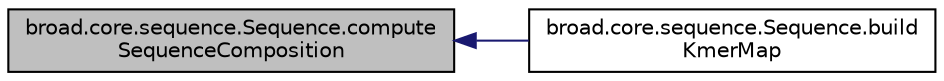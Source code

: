 digraph "broad.core.sequence.Sequence.computeSequenceComposition"
{
  edge [fontname="Helvetica",fontsize="10",labelfontname="Helvetica",labelfontsize="10"];
  node [fontname="Helvetica",fontsize="10",shape=record];
  rankdir="LR";
  Node1 [label="broad.core.sequence.Sequence.compute\lSequenceComposition",height=0.2,width=0.4,color="black", fillcolor="grey75", style="filled" fontcolor="black"];
  Node1 -> Node2 [dir="back",color="midnightblue",fontsize="10",style="solid",fontname="Helvetica"];
  Node2 [label="broad.core.sequence.Sequence.build\lKmerMap",height=0.2,width=0.4,color="black", fillcolor="white", style="filled",URL="$classbroad_1_1core_1_1sequence_1_1_sequence.html#a5b67f754a5bb1125e8dfcfcad31ee6a8"];
}
